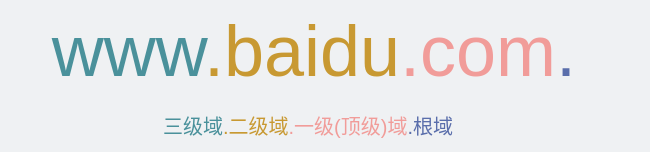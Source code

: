 <mxfile version="20.4.0" type="github"><diagram id="jk84KoCiqGRbvonOO5nR" name="Page-1"><mxGraphModel dx="530" dy="290" grid="0" gridSize="10" guides="1" tooltips="1" connect="1" arrows="1" fold="1" page="1" pageScale="1" pageWidth="400" pageHeight="150" background="#EFF1F3" math="0" shadow="0"><root><mxCell id="0"/><mxCell id="1" parent="0"/><mxCell id="XSbDL2rr6Gyu1OlXZJMn-2" value="&lt;font style=&quot;font-size: 36px&quot;&gt;&lt;font color=&quot;#4a919b&quot;&gt;www&lt;/font&gt;&lt;font color=&quot;#c89932&quot;&gt;.baidu&lt;/font&gt;&lt;font color=&quot;#f19c99&quot;&gt;.com&lt;/font&gt;&lt;font color=&quot;#5a6eab&quot;&gt;.&amp;nbsp;&lt;/font&gt;&lt;/font&gt;" style="text;html=1;strokeColor=none;fillColor=none;align=center;verticalAlign=middle;whiteSpace=wrap;rounded=0;" parent="1" vertex="1"><mxGeometry x="38" y="38" width="324" height="50" as="geometry"/></mxCell><mxCell id="XSbDL2rr6Gyu1OlXZJMn-3" value="&lt;font style=&quot;background-color: rgb(239 , 241 , 243) ; font-size: 10px&quot;&gt;&lt;span style=&quot;font-size: 10px;&quot;&gt;&lt;font color=&quot;#4a919b&quot;&gt;三级域&lt;/font&gt;&lt;/span&gt;&lt;span style=&quot;color: rgb(200 , 153 , 50) ; font-size: 10px&quot;&gt;.二级域&lt;/span&gt;&lt;font color=&quot;#f19c99&quot; style=&quot;font-size: 10px&quot;&gt;.一级(顶级)域&lt;/font&gt;&lt;span style=&quot;color: rgb(90 , 110 , 171) ; font-size: 10px&quot;&gt;.根域&lt;/span&gt;&lt;/font&gt;" style="text;html=1;strokeColor=none;fillColor=none;align=center;verticalAlign=middle;whiteSpace=wrap;rounded=0;" parent="1" vertex="1"><mxGeometry x="81" y="89" width="222" height="24" as="geometry"/></mxCell></root></mxGraphModel></diagram></mxfile>